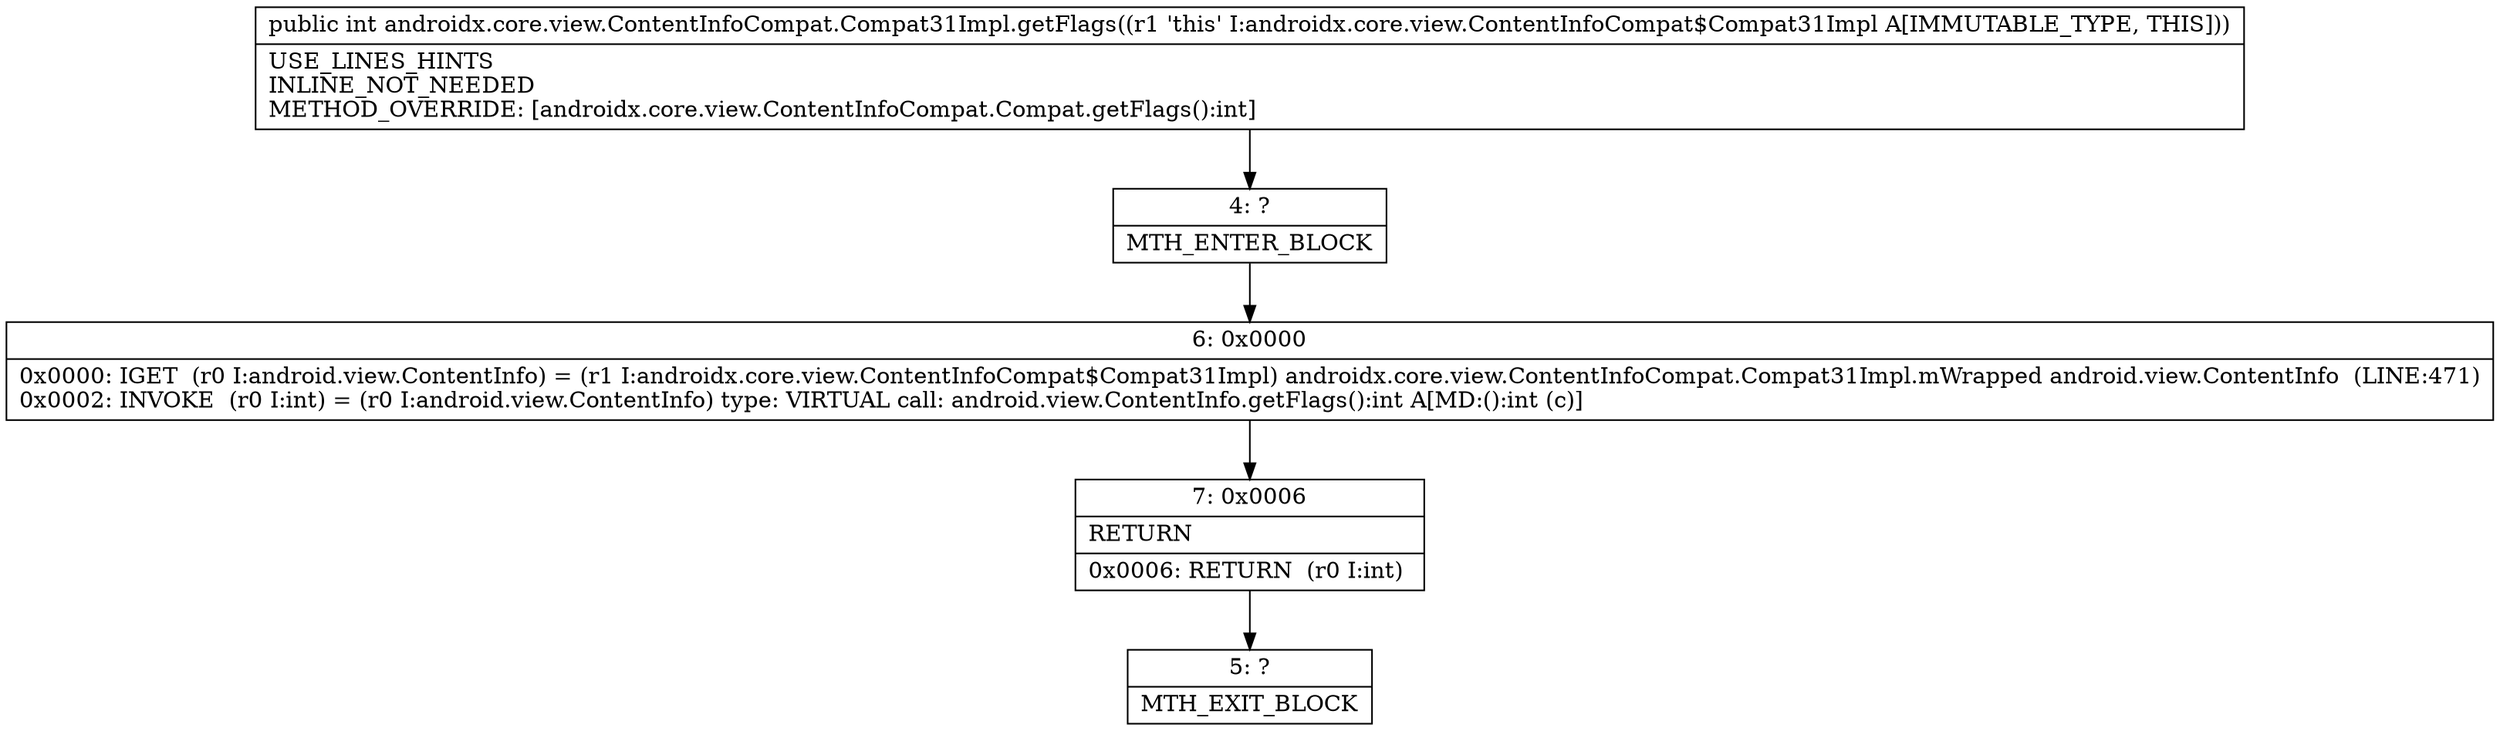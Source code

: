 digraph "CFG forandroidx.core.view.ContentInfoCompat.Compat31Impl.getFlags()I" {
Node_4 [shape=record,label="{4\:\ ?|MTH_ENTER_BLOCK\l}"];
Node_6 [shape=record,label="{6\:\ 0x0000|0x0000: IGET  (r0 I:android.view.ContentInfo) = (r1 I:androidx.core.view.ContentInfoCompat$Compat31Impl) androidx.core.view.ContentInfoCompat.Compat31Impl.mWrapped android.view.ContentInfo  (LINE:471)\l0x0002: INVOKE  (r0 I:int) = (r0 I:android.view.ContentInfo) type: VIRTUAL call: android.view.ContentInfo.getFlags():int A[MD:():int (c)]\l}"];
Node_7 [shape=record,label="{7\:\ 0x0006|RETURN\l|0x0006: RETURN  (r0 I:int) \l}"];
Node_5 [shape=record,label="{5\:\ ?|MTH_EXIT_BLOCK\l}"];
MethodNode[shape=record,label="{public int androidx.core.view.ContentInfoCompat.Compat31Impl.getFlags((r1 'this' I:androidx.core.view.ContentInfoCompat$Compat31Impl A[IMMUTABLE_TYPE, THIS]))  | USE_LINES_HINTS\lINLINE_NOT_NEEDED\lMETHOD_OVERRIDE: [androidx.core.view.ContentInfoCompat.Compat.getFlags():int]\l}"];
MethodNode -> Node_4;Node_4 -> Node_6;
Node_6 -> Node_7;
Node_7 -> Node_5;
}

